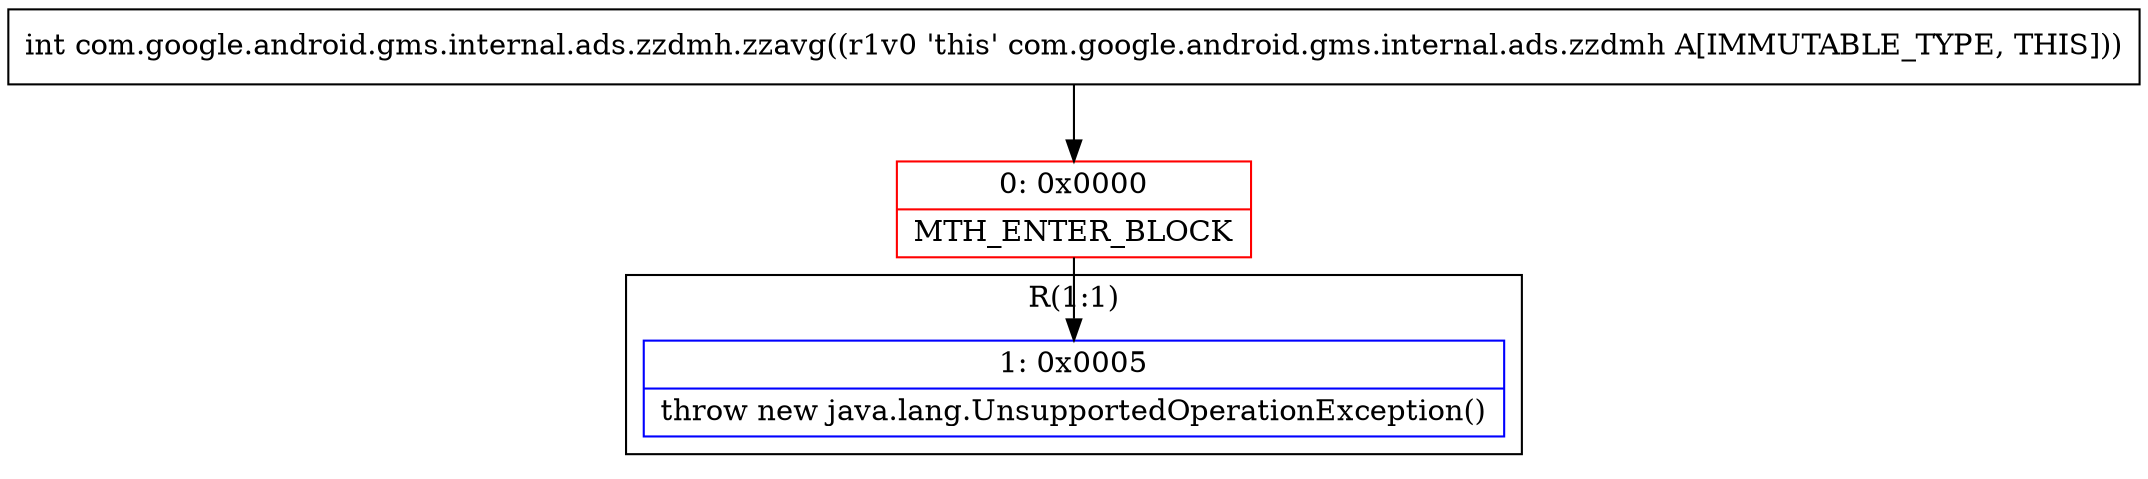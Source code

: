 digraph "CFG forcom.google.android.gms.internal.ads.zzdmh.zzavg()I" {
subgraph cluster_Region_663247125 {
label = "R(1:1)";
node [shape=record,color=blue];
Node_1 [shape=record,label="{1\:\ 0x0005|throw new java.lang.UnsupportedOperationException()\l}"];
}
Node_0 [shape=record,color=red,label="{0\:\ 0x0000|MTH_ENTER_BLOCK\l}"];
MethodNode[shape=record,label="{int com.google.android.gms.internal.ads.zzdmh.zzavg((r1v0 'this' com.google.android.gms.internal.ads.zzdmh A[IMMUTABLE_TYPE, THIS])) }"];
MethodNode -> Node_0;
Node_0 -> Node_1;
}

